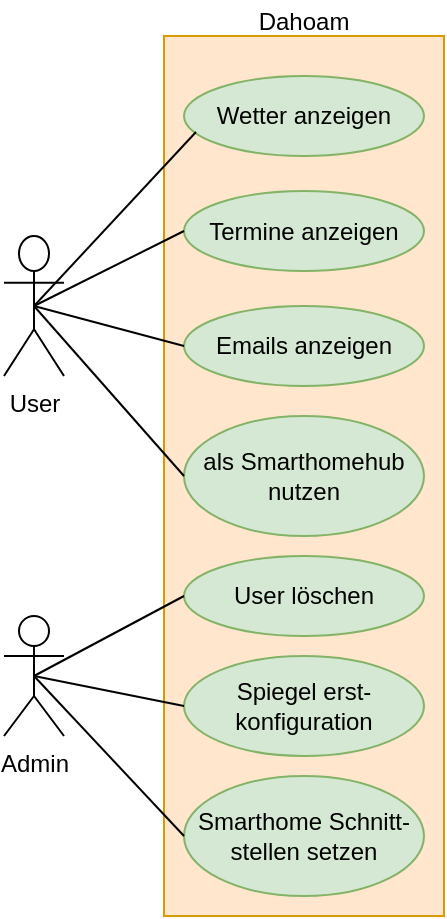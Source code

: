 <mxfile version="12.2.0" type="device" pages="1"><diagram id="WPLXFEbCdOpCwdruAuRo" name="Page-1"><mxGraphModel dx="1408" dy="748" grid="1" gridSize="10" guides="1" tooltips="1" connect="1" arrows="1" fold="1" page="1" pageScale="1" pageWidth="827" pageHeight="1169" math="0" shadow="0"><root><mxCell id="0"/><mxCell id="1" parent="0"/><mxCell id="I-M_WM8YU3o9BQ0N9JLd-1" value="User" style="shape=umlActor;verticalLabelPosition=bottom;labelBackgroundColor=#ffffff;verticalAlign=top;html=1;outlineConnect=0;" parent="1" vertex="1"><mxGeometry x="40" y="170" width="30" height="70" as="geometry"/></mxCell><mxCell id="I-M_WM8YU3o9BQ0N9JLd-6" value="" style="rounded=0;whiteSpace=wrap;html=1;fillColor=#ffe6cc;strokeColor=#d79b00;" parent="1" vertex="1"><mxGeometry x="120" y="70" width="140" height="440" as="geometry"/></mxCell><mxCell id="I-M_WM8YU3o9BQ0N9JLd-8" value="Wetter anzeigen" style="ellipse;whiteSpace=wrap;html=1;fillColor=#d5e8d4;strokeColor=#82b366;" parent="1" vertex="1"><mxGeometry x="130" y="90" width="120" height="40" as="geometry"/></mxCell><mxCell id="I-M_WM8YU3o9BQ0N9JLd-9" value="Termine anzeigen" style="ellipse;whiteSpace=wrap;html=1;fillColor=#d5e8d4;strokeColor=#82b366;" parent="1" vertex="1"><mxGeometry x="130" y="147.5" width="120" height="40" as="geometry"/></mxCell><mxCell id="I-M_WM8YU3o9BQ0N9JLd-10" value="Emails anzeigen" style="ellipse;whiteSpace=wrap;html=1;fillColor=#d5e8d4;strokeColor=#82b366;" parent="1" vertex="1"><mxGeometry x="130" y="205" width="120" height="40" as="geometry"/></mxCell><mxCell id="I-M_WM8YU3o9BQ0N9JLd-11" value="als Smarthomehub&lt;br&gt;nutzen" style="ellipse;whiteSpace=wrap;html=1;fillColor=#d5e8d4;strokeColor=#82b366;" parent="1" vertex="1"><mxGeometry x="130" y="260" width="120" height="60" as="geometry"/></mxCell><mxCell id="I-M_WM8YU3o9BQ0N9JLd-12" value="" style="endArrow=none;html=1;entryX=0.05;entryY=0.7;entryDx=0;entryDy=0;entryPerimeter=0;exitX=0.5;exitY=0.5;exitDx=0;exitDy=0;exitPerimeter=0;" parent="1" source="I-M_WM8YU3o9BQ0N9JLd-1" target="I-M_WM8YU3o9BQ0N9JLd-8" edge="1"><mxGeometry width="50" height="50" relative="1" as="geometry"><mxPoint x="70" y="180" as="sourcePoint"/><mxPoint x="120" y="130" as="targetPoint"/></mxGeometry></mxCell><mxCell id="I-M_WM8YU3o9BQ0N9JLd-13" value="" style="endArrow=none;html=1;entryX=0;entryY=0.5;entryDx=0;entryDy=0;exitX=0.5;exitY=0.5;exitDx=0;exitDy=0;exitPerimeter=0;" parent="1" source="I-M_WM8YU3o9BQ0N9JLd-1" target="I-M_WM8YU3o9BQ0N9JLd-9" edge="1"><mxGeometry width="50" height="50" relative="1" as="geometry"><mxPoint x="40" y="130" as="sourcePoint"/><mxPoint x="140" y="180" as="targetPoint"/></mxGeometry></mxCell><mxCell id="I-M_WM8YU3o9BQ0N9JLd-14" value="" style="endArrow=none;html=1;entryX=0;entryY=0.5;entryDx=0;entryDy=0;exitX=0.5;exitY=0.5;exitDx=0;exitDy=0;exitPerimeter=0;" parent="1" source="I-M_WM8YU3o9BQ0N9JLd-1" target="I-M_WM8YU3o9BQ0N9JLd-10" edge="1"><mxGeometry width="50" height="50" relative="1" as="geometry"><mxPoint x="60" y="210" as="sourcePoint"/><mxPoint x="130" y="170" as="targetPoint"/></mxGeometry></mxCell><mxCell id="I-M_WM8YU3o9BQ0N9JLd-15" value="" style="endArrow=none;html=1;entryX=0;entryY=0.5;entryDx=0;entryDy=0;exitX=0.5;exitY=0.5;exitDx=0;exitDy=0;exitPerimeter=0;" parent="1" source="I-M_WM8YU3o9BQ0N9JLd-1" target="I-M_WM8YU3o9BQ0N9JLd-11" edge="1"><mxGeometry width="50" height="50" relative="1" as="geometry"><mxPoint x="40" y="410" as="sourcePoint"/><mxPoint x="90" y="360" as="targetPoint"/></mxGeometry></mxCell><mxCell id="I-M_WM8YU3o9BQ0N9JLd-16" value="Dahoam" style="text;html=1;strokeColor=none;fillColor=none;align=center;verticalAlign=middle;whiteSpace=wrap;rounded=0;" parent="1" vertex="1"><mxGeometry x="170" y="52.5" width="40" height="20" as="geometry"/></mxCell><mxCell id="5jq6aKzbDumqNkLO_zM9-3" value="User löschen" style="ellipse;whiteSpace=wrap;html=1;fillColor=#d5e8d4;strokeColor=#82b366;" vertex="1" parent="1"><mxGeometry x="130" y="330" width="120" height="40" as="geometry"/></mxCell><mxCell id="5jq6aKzbDumqNkLO_zM9-4" value="Spiegel erst-&lt;br&gt;konfiguration" style="ellipse;whiteSpace=wrap;html=1;fillColor=#d5e8d4;strokeColor=#82b366;" vertex="1" parent="1"><mxGeometry x="130" y="380" width="120" height="50" as="geometry"/></mxCell><mxCell id="5jq6aKzbDumqNkLO_zM9-5" value="Smarthome Schnitt-&lt;br&gt;stellen setzen" style="ellipse;whiteSpace=wrap;html=1;fillColor=#d5e8d4;strokeColor=#82b366;" vertex="1" parent="1"><mxGeometry x="130" y="440" width="120" height="60" as="geometry"/></mxCell><mxCell id="5jq6aKzbDumqNkLO_zM9-6" value="Admin" style="shape=umlActor;verticalLabelPosition=bottom;labelBackgroundColor=#ffffff;verticalAlign=top;html=1;outlineConnect=0;" vertex="1" parent="1"><mxGeometry x="40" y="360" width="30" height="60" as="geometry"/></mxCell><mxCell id="5jq6aKzbDumqNkLO_zM9-7" value="" style="endArrow=none;html=1;entryX=0;entryY=0.5;entryDx=0;entryDy=0;exitX=0.5;exitY=0.5;exitDx=0;exitDy=0;exitPerimeter=0;" edge="1" parent="1" source="5jq6aKzbDumqNkLO_zM9-6" target="5jq6aKzbDumqNkLO_zM9-3"><mxGeometry width="50" height="50" relative="1" as="geometry"><mxPoint x="80" y="360" as="sourcePoint"/><mxPoint x="80" y="610" as="targetPoint"/></mxGeometry></mxCell><mxCell id="5jq6aKzbDumqNkLO_zM9-8" value="" style="endArrow=none;html=1;entryX=0;entryY=0.5;entryDx=0;entryDy=0;exitX=0.5;exitY=0.5;exitDx=0;exitDy=0;exitPerimeter=0;" edge="1" parent="1" source="5jq6aKzbDumqNkLO_zM9-6" target="5jq6aKzbDumqNkLO_zM9-4"><mxGeometry width="50" height="50" relative="1" as="geometry"><mxPoint x="40" y="580" as="sourcePoint"/><mxPoint x="90" y="530" as="targetPoint"/></mxGeometry></mxCell><mxCell id="5jq6aKzbDumqNkLO_zM9-9" value="" style="endArrow=none;html=1;entryX=0;entryY=0.5;entryDx=0;entryDy=0;exitX=0.5;exitY=0.5;exitDx=0;exitDy=0;exitPerimeter=0;" edge="1" parent="1" source="5jq6aKzbDumqNkLO_zM9-6" target="5jq6aKzbDumqNkLO_zM9-5"><mxGeometry width="50" height="50" relative="1" as="geometry"><mxPoint x="40" y="580" as="sourcePoint"/><mxPoint x="90" y="530" as="targetPoint"/></mxGeometry></mxCell></root></mxGraphModel></diagram></mxfile>